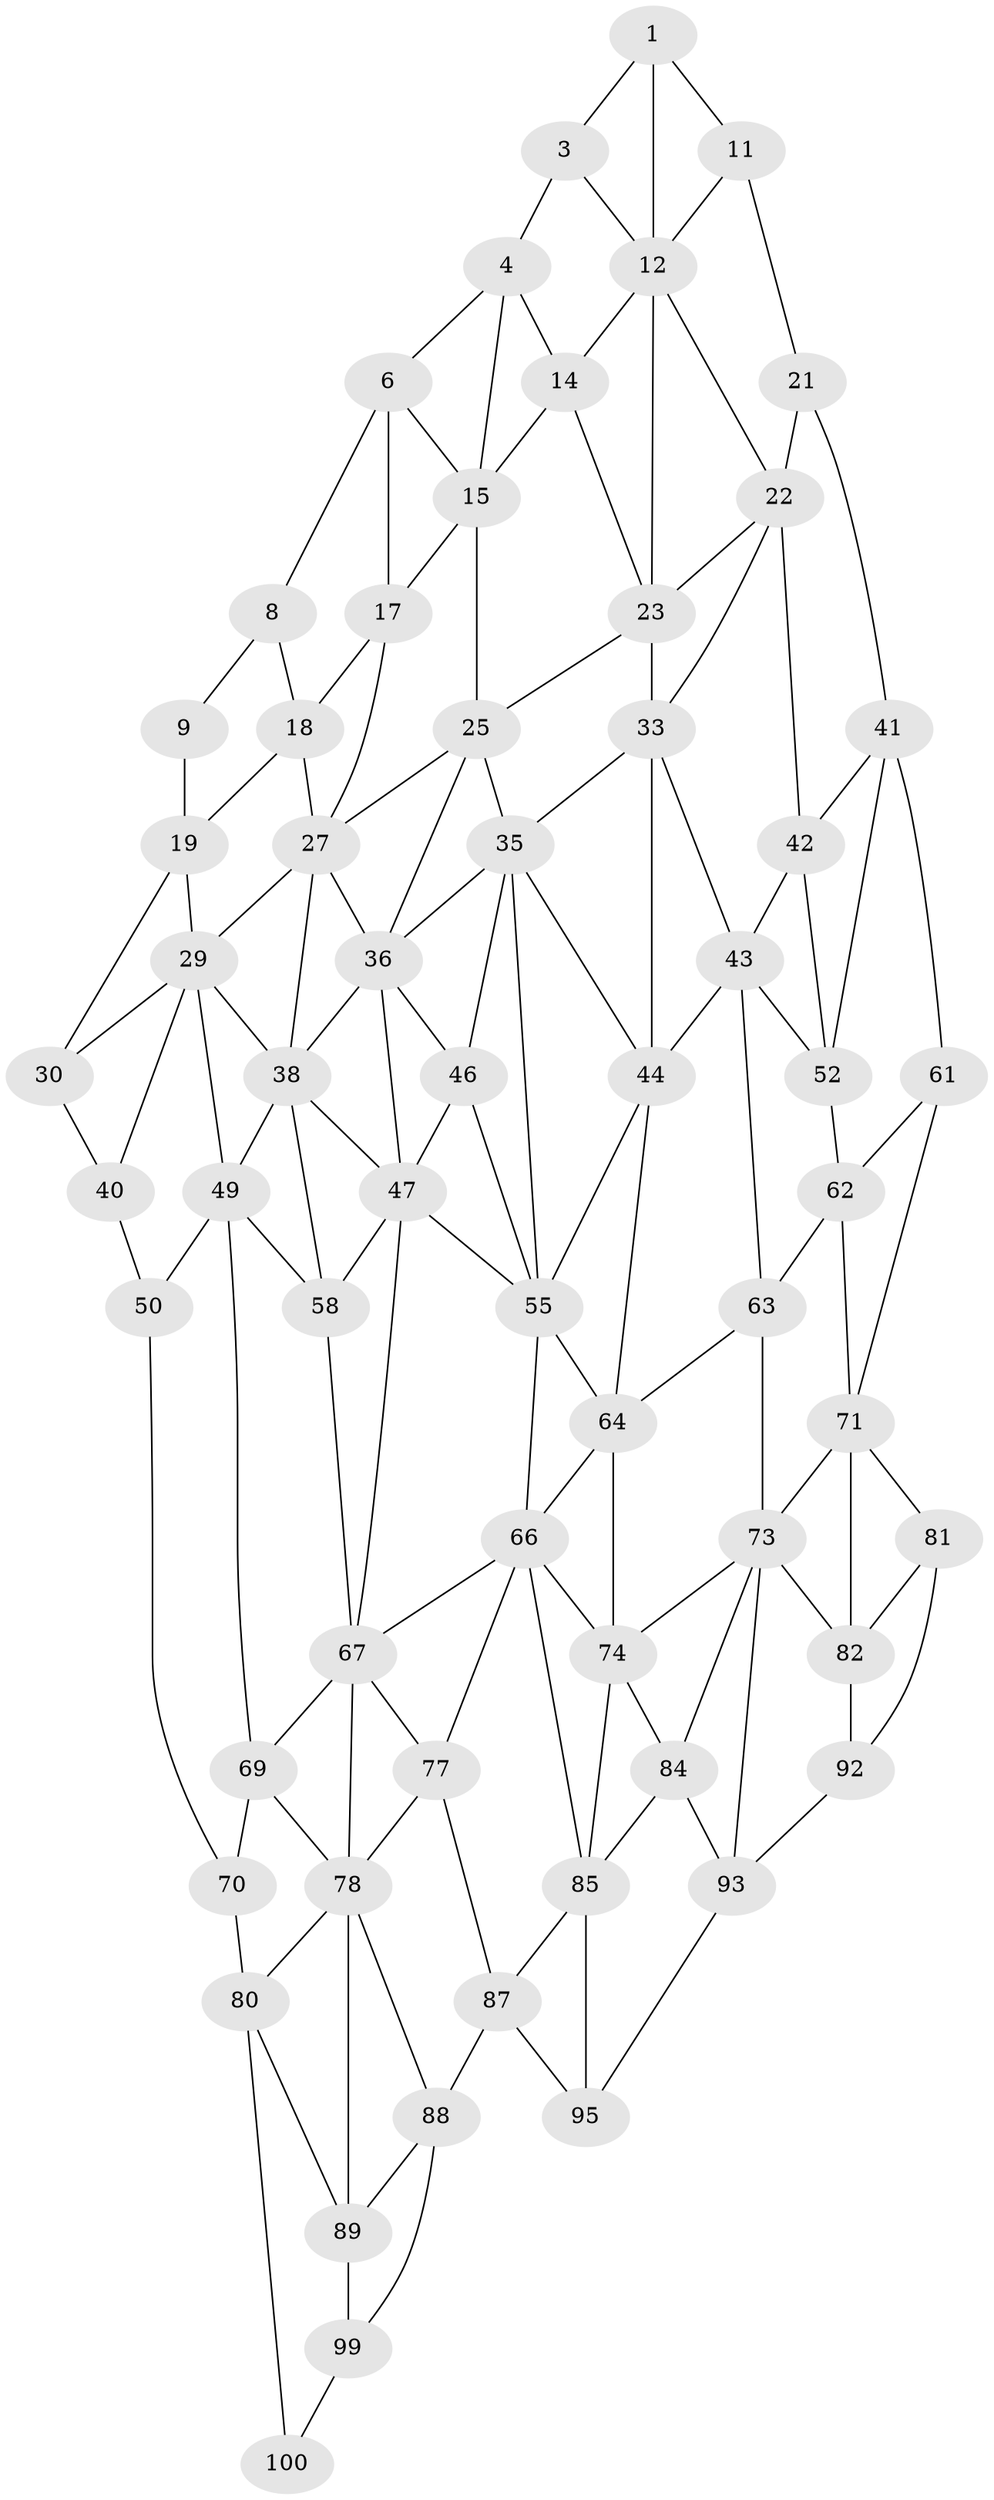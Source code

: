 // original degree distribution, {2: 0.04, 3: 0.32, 4: 0.64}
// Generated by graph-tools (version 1.1) at 2025/11/02/21/25 10:11:12]
// undirected, 62 vertices, 133 edges
graph export_dot {
graph [start="1"]
  node [color=gray90,style=filled];
  1 [super="+2"];
  3;
  4 [super="+5"];
  6 [super="+7"];
  8;
  9 [super="+10"];
  11;
  12 [super="+13"];
  14;
  15 [super="+16"];
  17;
  18;
  19 [super="+20"];
  21 [super="+31"];
  22 [super="+32"];
  23 [super="+24"];
  25 [super="+26"];
  27 [super="+28"];
  29 [super="+39"];
  30;
  33 [super="+34"];
  35 [super="+45"];
  36 [super="+37"];
  38 [super="+48"];
  40;
  41 [super="+51"];
  42;
  43 [super="+53"];
  44 [super="+54"];
  46;
  47 [super="+57"];
  49 [super="+59"];
  50 [super="+60"];
  52;
  55 [super="+56"];
  58;
  61;
  62;
  63;
  64 [super="+65"];
  66 [super="+76"];
  67 [super="+68"];
  69;
  70;
  71 [super="+72"];
  73 [super="+83"];
  74 [super="+75"];
  77;
  78 [super="+79"];
  80 [super="+90"];
  81 [super="+91"];
  82;
  84;
  85 [super="+86"];
  87 [super="+97"];
  88 [super="+98"];
  89;
  92;
  93 [super="+94"];
  95 [super="+96"];
  99;
  100;
  1 -- 11;
  1 -- 3;
  1 -- 12;
  3 -- 4;
  3 -- 12;
  4 -- 14;
  4 -- 6;
  4 -- 15;
  6 -- 15;
  6 -- 8;
  6 -- 17;
  8 -- 18;
  8 -- 9;
  9 -- 19 [weight=2];
  11 -- 21;
  11 -- 12;
  12 -- 22;
  12 -- 14;
  12 -- 23;
  14 -- 15;
  14 -- 23;
  15 -- 25 [weight=2];
  15 -- 17;
  17 -- 27;
  17 -- 18;
  18 -- 19;
  18 -- 27;
  19 -- 29;
  19 -- 30;
  21 -- 22 [weight=2];
  21 -- 41;
  22 -- 23;
  22 -- 33;
  22 -- 42;
  23 -- 33 [weight=2];
  23 -- 25;
  25 -- 35;
  25 -- 27;
  25 -- 36;
  27 -- 36;
  27 -- 29;
  27 -- 38;
  29 -- 30;
  29 -- 40;
  29 -- 49;
  29 -- 38;
  30 -- 40;
  33 -- 43;
  33 -- 35;
  33 -- 44;
  35 -- 36;
  35 -- 44;
  35 -- 46;
  35 -- 55;
  36 -- 46;
  36 -- 38;
  36 -- 47;
  38 -- 49;
  38 -- 58;
  38 -- 47;
  40 -- 50;
  41 -- 42;
  41 -- 52;
  41 -- 61;
  42 -- 52;
  42 -- 43;
  43 -- 44 [weight=2];
  43 -- 52;
  43 -- 63;
  44 -- 64;
  44 -- 55;
  46 -- 47;
  46 -- 55;
  47 -- 58;
  47 -- 67;
  47 -- 55;
  49 -- 50 [weight=2];
  49 -- 58;
  49 -- 69;
  50 -- 70;
  52 -- 62;
  55 -- 66;
  55 -- 64;
  58 -- 67;
  61 -- 71;
  61 -- 62;
  62 -- 63;
  62 -- 71;
  63 -- 73;
  63 -- 64;
  64 -- 74 [weight=2];
  64 -- 66;
  66 -- 67;
  66 -- 77;
  66 -- 85;
  66 -- 74;
  67 -- 77;
  67 -- 69;
  67 -- 78;
  69 -- 70;
  69 -- 78;
  70 -- 80;
  71 -- 81;
  71 -- 73;
  71 -- 82;
  73 -- 74;
  73 -- 82;
  73 -- 84;
  73 -- 93;
  74 -- 84;
  74 -- 85;
  77 -- 87;
  77 -- 78;
  78 -- 88;
  78 -- 80;
  78 -- 89;
  80 -- 89;
  80 -- 100;
  81 -- 82;
  81 -- 92;
  82 -- 92;
  84 -- 85;
  84 -- 93;
  85 -- 95 [weight=2];
  85 -- 87;
  87 -- 88 [weight=2];
  87 -- 95;
  88 -- 89;
  88 -- 99;
  89 -- 99;
  92 -- 93;
  93 -- 95;
  99 -- 100;
}

